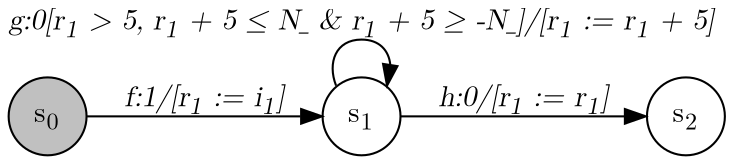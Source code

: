 digraph Horrible_Example_2{
    graph [rankdir="LR", fontname="Latin Modern Math"];
    node [color="black", fillcolor="white", shape="circle", style="filled", fontname="Latin Modern Math"];
    edge [fontname="Latin Modern Math"];

    s0[fillcolor="gray", label=<s<sub>0</sub>>];
    s1[label=<s<sub>1</sub>>];
    s2[label=<s<sub>2</sub>>];

    s0->s1[label=<<i>f:1/&#91;r<sub>1</sub> := i<sub>1</sub>&#93;</i>>];
    s1->s1[label=<<i>g:0&#91;r<sub>1</sub> &gt; 5, r<sub>1</sub> + 5 &le; N_ &amp; r<sub>1</sub> + 5 &ge; -N_&#93;/&#91;r<sub>1</sub> := r<sub>1</sub> + 5&#93;</i>>];
    s1->s2[label=<<i>h:0/&#91;r<sub>1</sub> := r<sub>1</sub>&#93;</i>>];
}
